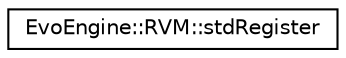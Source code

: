 digraph "Иерархия классов. Графический вид."
{
  edge [fontname="Helvetica",fontsize="10",labelfontname="Helvetica",labelfontsize="10"];
  node [fontname="Helvetica",fontsize="10",shape=record];
  rankdir="LR";
  Node0 [label="EvoEngine::RVM::stdRegister",height=0.2,width=0.4,color="black", fillcolor="white", style="filled",URL="$unionEvoEngine_1_1RVM_1_1stdRegister.html"];
}
